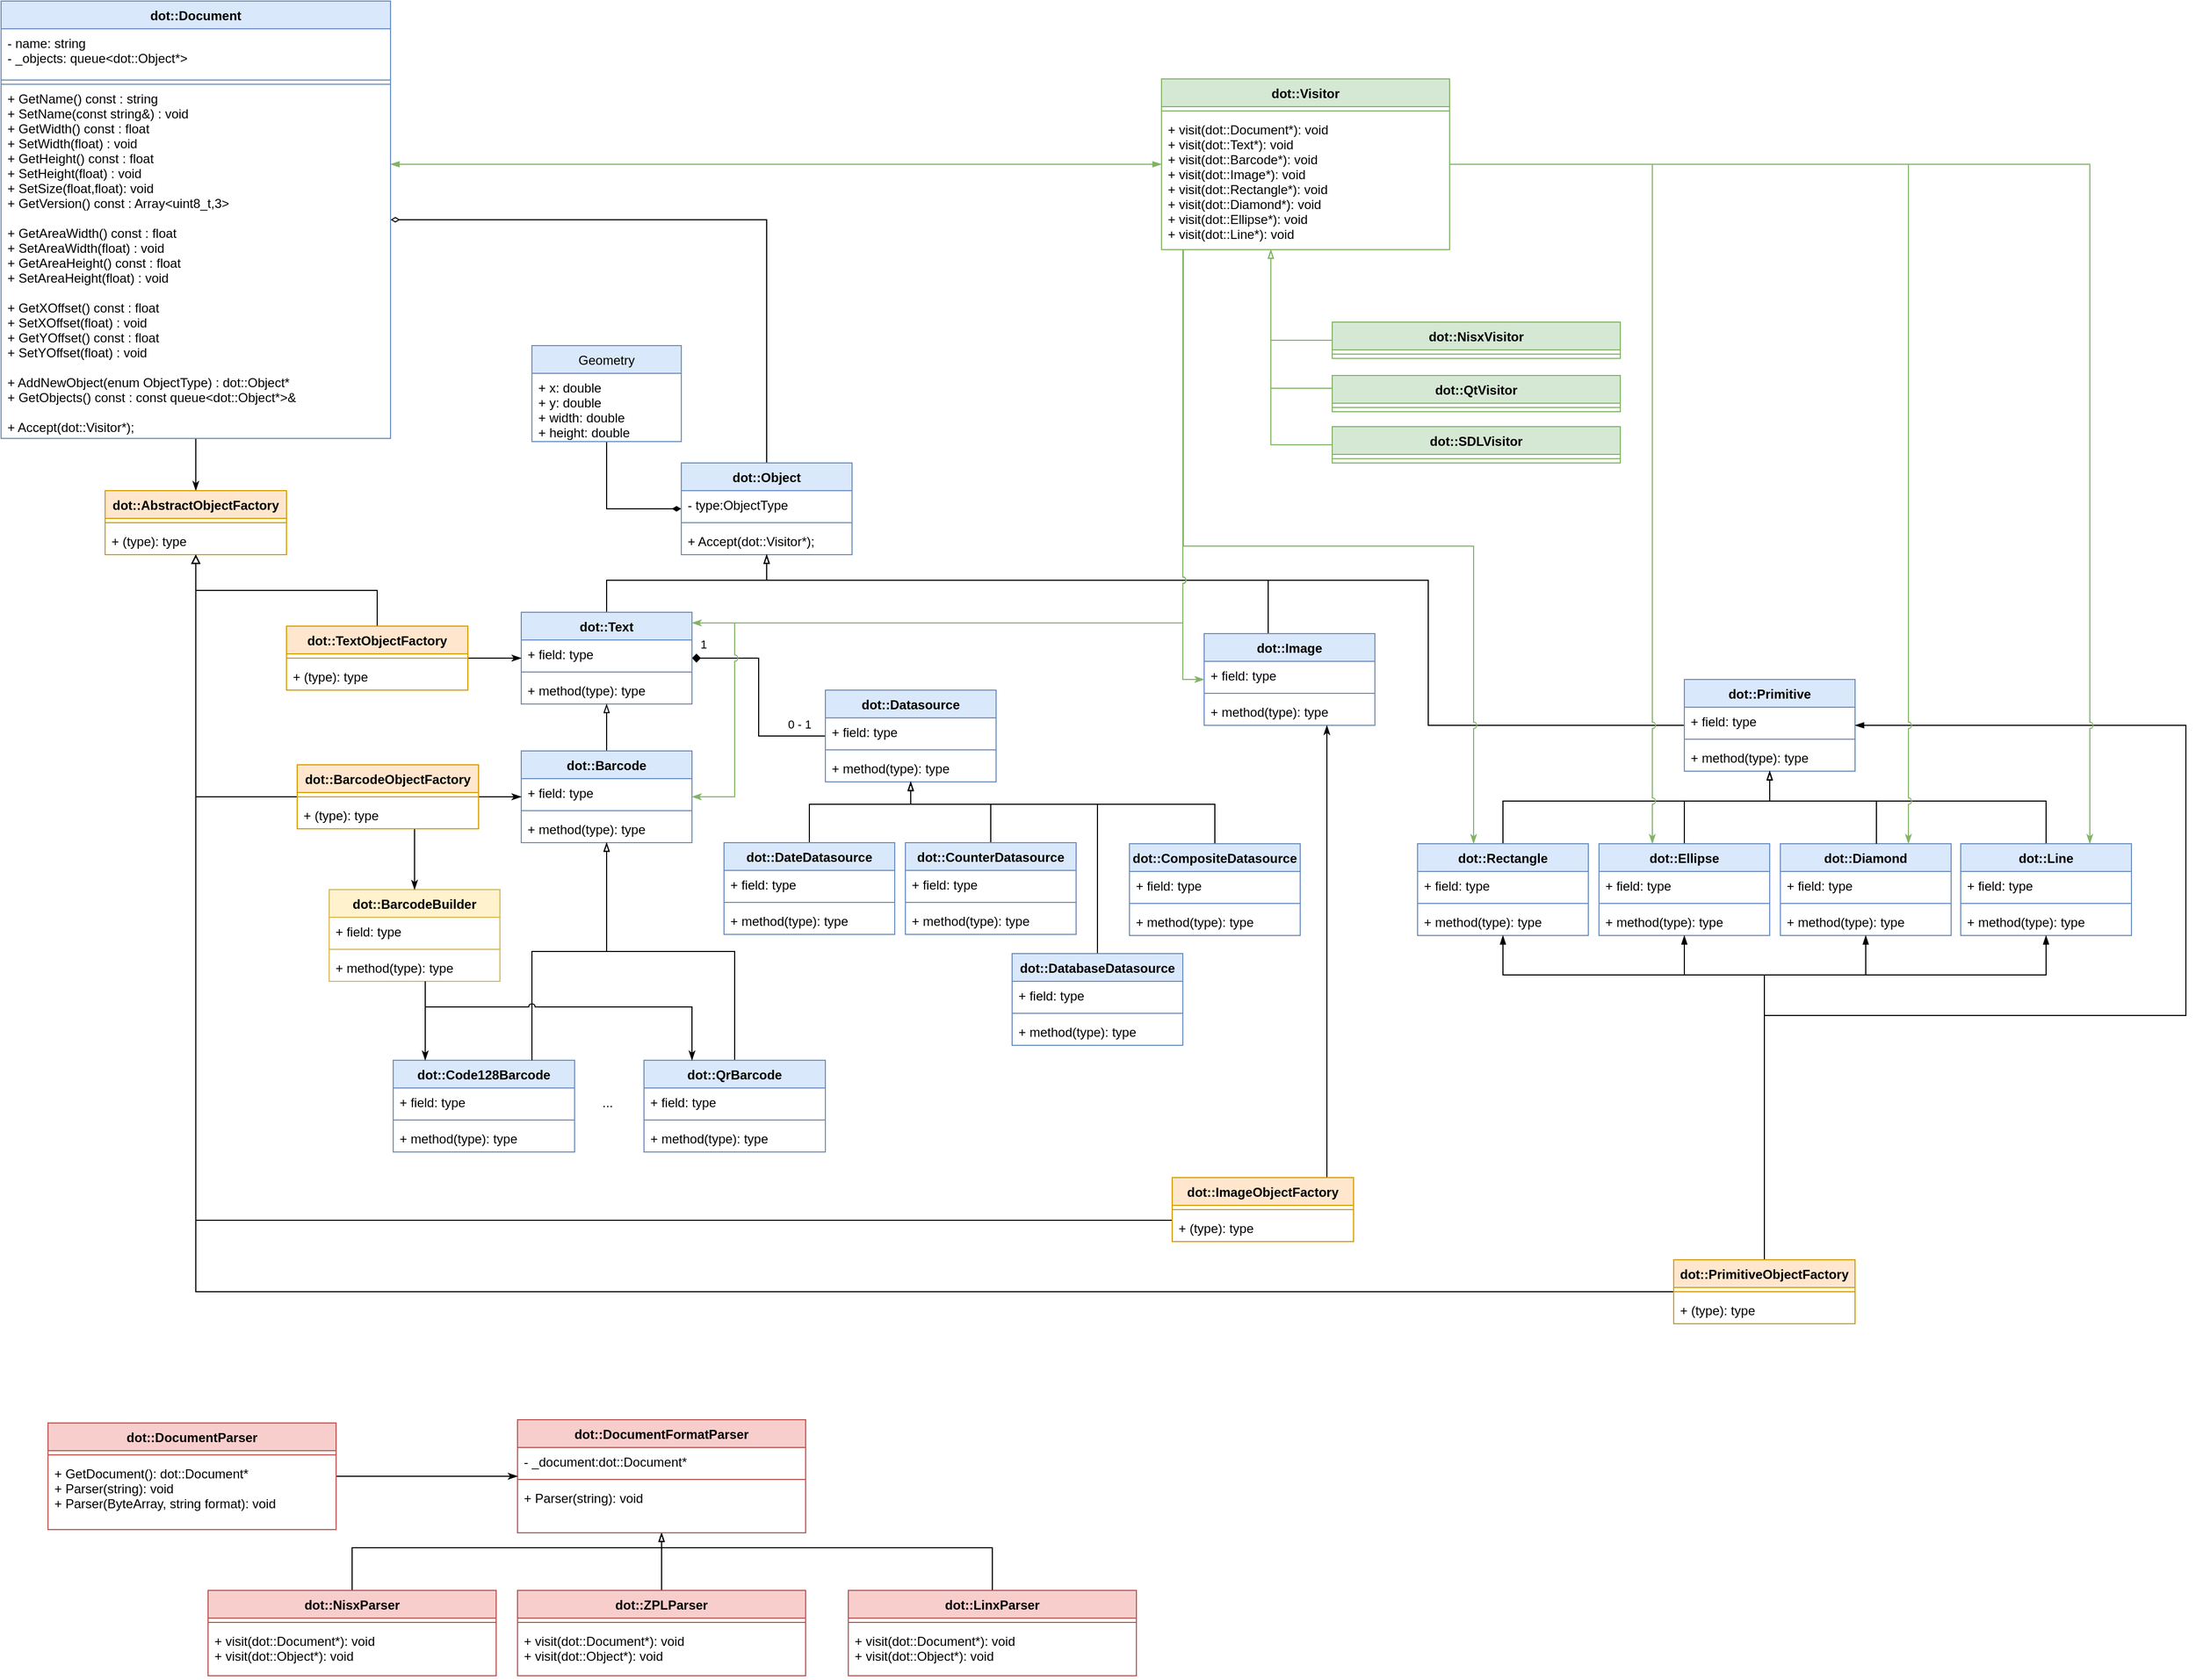 <mxfile version="20.8.3" type="device"><diagram id="KsD4y0SPspES6eOrycT8" name="Page-1"><mxGraphModel dx="1681" dy="1822" grid="1" gridSize="10" guides="1" tooltips="1" connect="1" arrows="1" fold="1" page="1" pageScale="1" pageWidth="1169" pageHeight="827" math="0" shadow="0"><root><mxCell id="0"/><mxCell id="1" parent="0"/><mxCell id="RiepoFK_HAsjpgJpJw_L-30" style="edgeStyle=orthogonalEdgeStyle;rounded=0;orthogonalLoop=1;jettySize=auto;html=1;endArrow=none;endFill=0;startArrow=diamondThin;startFill=0;" edge="1" parent="1" source="RiepoFK_HAsjpgJpJw_L-1" target="RiepoFK_HAsjpgJpJw_L-5"><mxGeometry relative="1" as="geometry"/></mxCell><mxCell id="RiepoFK_HAsjpgJpJw_L-66" style="edgeStyle=orthogonalEdgeStyle;rounded=0;orthogonalLoop=1;jettySize=auto;html=1;startArrow=none;startFill=0;endArrow=classicThin;endFill=1;" edge="1" parent="1" source="RiepoFK_HAsjpgJpJw_L-1" target="RiepoFK_HAsjpgJpJw_L-61"><mxGeometry relative="1" as="geometry"/></mxCell><mxCell id="RiepoFK_HAsjpgJpJw_L-1" value="dot::Document" style="swimlane;fontStyle=1;align=center;verticalAlign=top;childLayout=stackLayout;horizontal=1;startSize=26;horizontalStack=0;resizeParent=1;resizeParentMax=0;resizeLast=0;collapsible=1;marginBottom=0;fillColor=#dae8fc;strokeColor=#6c8ebf;" vertex="1" parent="1"><mxGeometry x="30" y="-790" width="365" height="410" as="geometry"><mxRectangle x="97.5" y="-413" width="130" height="30" as="alternateBounds"/></mxGeometry></mxCell><mxCell id="RiepoFK_HAsjpgJpJw_L-2" value="- name: string&#10;- _objects: queue&lt;dot::Object*&gt;" style="text;strokeColor=none;fillColor=none;align=left;verticalAlign=top;spacingLeft=4;spacingRight=4;overflow=hidden;rotatable=0;points=[[0,0.5],[1,0.5]];portConstraint=eastwest;" vertex="1" parent="RiepoFK_HAsjpgJpJw_L-1"><mxGeometry y="26" width="365" height="44" as="geometry"/></mxCell><mxCell id="RiepoFK_HAsjpgJpJw_L-3" value="" style="line;strokeWidth=1;fillColor=none;align=left;verticalAlign=middle;spacingTop=-1;spacingLeft=3;spacingRight=3;rotatable=0;labelPosition=right;points=[];portConstraint=eastwest;strokeColor=inherit;" vertex="1" parent="RiepoFK_HAsjpgJpJw_L-1"><mxGeometry y="70" width="365" height="8" as="geometry"/></mxCell><mxCell id="RiepoFK_HAsjpgJpJw_L-4" value="+ GetName() const : string&#10;+ SetName(const string&amp;) : void&#10;+ GetWidth() const : float&#10;+ SetWidth(float) : void&#10;+ GetHeight() const : float&#10;+ SetHeight(float) : void&#10;+ SetSize(float,float): void&#10;+ GetVersion() const : Array&lt;uint8_t,3&gt;&#10;&#10;+ GetAreaWidth() const : float&#10;+ SetAreaWidth(float) : void&#10;+ GetAreaHeight() const : float&#10;+ SetAreaHeight(float) : void&#10;&#10;+ GetXOffset() const : float&#10;+ SetXOffset(float) : void&#10;+ GetYOffset() const : float&#10;+ SetYOffset(float) : void&#10;&#10;+ AddNewObject(enum ObjectType) : dot::Object*&#10;+ GetObjects() const : const queue&lt;dot::Object*&gt;&amp;&#10;&#10;+ Accept(dot::Visitor*);&#10;&#10;&#10;" style="text;strokeColor=#6c8ebf;fillColor=none;align=left;verticalAlign=top;spacingLeft=4;spacingRight=4;overflow=hidden;rotatable=0;points=[[0,0.5],[1,0.5]];portConstraint=eastwest;fontStyle=0" vertex="1" parent="RiepoFK_HAsjpgJpJw_L-1"><mxGeometry y="78" width="365" height="332" as="geometry"/></mxCell><mxCell id="RiepoFK_HAsjpgJpJw_L-204" style="edgeStyle=orthogonalEdgeStyle;rounded=0;jumpStyle=arc;orthogonalLoop=1;jettySize=auto;html=1;startArrow=diamondThin;startFill=1;endArrow=none;endFill=0;" edge="1" parent="1" source="RiepoFK_HAsjpgJpJw_L-5" target="RiepoFK_HAsjpgJpJw_L-200"><mxGeometry relative="1" as="geometry"><Array as="points"><mxPoint x="597.5" y="-314"/></Array></mxGeometry></mxCell><mxCell id="RiepoFK_HAsjpgJpJw_L-5" value="dot::Object" style="swimlane;fontStyle=1;align=center;verticalAlign=top;childLayout=stackLayout;horizontal=1;startSize=26;horizontalStack=0;resizeParent=1;resizeParentMax=0;resizeLast=0;collapsible=1;marginBottom=0;fillColor=#dae8fc;strokeColor=#6c8ebf;" vertex="1" parent="1"><mxGeometry x="667.5" y="-357" width="160" height="86" as="geometry"/></mxCell><mxCell id="RiepoFK_HAsjpgJpJw_L-6" value="- type:ObjectType" style="text;strokeColor=none;fillColor=none;align=left;verticalAlign=top;spacingLeft=4;spacingRight=4;overflow=hidden;rotatable=0;points=[[0,0.5],[1,0.5]];portConstraint=eastwest;" vertex="1" parent="RiepoFK_HAsjpgJpJw_L-5"><mxGeometry y="26" width="160" height="26" as="geometry"/></mxCell><mxCell id="RiepoFK_HAsjpgJpJw_L-7" value="" style="line;strokeWidth=1;fillColor=none;align=left;verticalAlign=middle;spacingTop=-1;spacingLeft=3;spacingRight=3;rotatable=0;labelPosition=right;points=[];portConstraint=eastwest;strokeColor=inherit;" vertex="1" parent="RiepoFK_HAsjpgJpJw_L-5"><mxGeometry y="52" width="160" height="8" as="geometry"/></mxCell><mxCell id="RiepoFK_HAsjpgJpJw_L-8" value="+ Accept(dot::Visitor*);&#10;" style="text;strokeColor=none;fillColor=none;align=left;verticalAlign=top;spacingLeft=4;spacingRight=4;overflow=hidden;rotatable=0;points=[[0,0.5],[1,0.5]];portConstraint=eastwest;" vertex="1" parent="RiepoFK_HAsjpgJpJw_L-5"><mxGeometry y="60" width="160" height="26" as="geometry"/></mxCell><mxCell id="RiepoFK_HAsjpgJpJw_L-27" style="edgeStyle=orthogonalEdgeStyle;rounded=0;orthogonalLoop=1;jettySize=auto;html=1;endArrow=blockThin;endFill=0;" edge="1" parent="1" source="RiepoFK_HAsjpgJpJw_L-9" target="RiepoFK_HAsjpgJpJw_L-5"><mxGeometry relative="1" as="geometry"><Array as="points"><mxPoint x="597.5" y="-247"/><mxPoint x="747.5" y="-247"/></Array></mxGeometry></mxCell><mxCell id="RiepoFK_HAsjpgJpJw_L-167" style="edgeStyle=orthogonalEdgeStyle;rounded=0;jumpStyle=arc;orthogonalLoop=1;jettySize=auto;html=1;startArrow=diamond;startFill=1;endArrow=none;endFill=0;" edge="1" parent="1" source="RiepoFK_HAsjpgJpJw_L-9" target="RiepoFK_HAsjpgJpJw_L-163"><mxGeometry relative="1" as="geometry"/></mxCell><mxCell id="RiepoFK_HAsjpgJpJw_L-168" value="0 - 1" style="edgeLabel;html=1;align=center;verticalAlign=middle;resizable=0;points=[];" vertex="1" connectable="0" parent="RiepoFK_HAsjpgJpJw_L-167"><mxGeometry x="0.826" relative="1" as="geometry"><mxPoint x="-8" y="-11" as="offset"/></mxGeometry></mxCell><mxCell id="RiepoFK_HAsjpgJpJw_L-169" value="1" style="edgeLabel;html=1;align=center;verticalAlign=middle;resizable=0;points=[];" vertex="1" connectable="0" parent="RiepoFK_HAsjpgJpJw_L-167"><mxGeometry x="0.826" relative="1" as="geometry"><mxPoint x="-98" y="-86" as="offset"/></mxGeometry></mxCell><mxCell id="RiepoFK_HAsjpgJpJw_L-9" value="dot::Text" style="swimlane;fontStyle=1;align=center;verticalAlign=top;childLayout=stackLayout;horizontal=1;startSize=26;horizontalStack=0;resizeParent=1;resizeParentMax=0;resizeLast=0;collapsible=1;marginBottom=0;fillColor=#dae8fc;strokeColor=#6c8ebf;" vertex="1" parent="1"><mxGeometry x="517.5" y="-217" width="160" height="86" as="geometry"/></mxCell><mxCell id="RiepoFK_HAsjpgJpJw_L-10" value="+ field: type" style="text;strokeColor=none;fillColor=none;align=left;verticalAlign=top;spacingLeft=4;spacingRight=4;overflow=hidden;rotatable=0;points=[[0,0.5],[1,0.5]];portConstraint=eastwest;" vertex="1" parent="RiepoFK_HAsjpgJpJw_L-9"><mxGeometry y="26" width="160" height="26" as="geometry"/></mxCell><mxCell id="RiepoFK_HAsjpgJpJw_L-11" value="" style="line;strokeWidth=1;fillColor=none;align=left;verticalAlign=middle;spacingTop=-1;spacingLeft=3;spacingRight=3;rotatable=0;labelPosition=right;points=[];portConstraint=eastwest;strokeColor=inherit;" vertex="1" parent="RiepoFK_HAsjpgJpJw_L-9"><mxGeometry y="52" width="160" height="8" as="geometry"/></mxCell><mxCell id="RiepoFK_HAsjpgJpJw_L-12" value="+ method(type): type" style="text;strokeColor=none;fillColor=none;align=left;verticalAlign=top;spacingLeft=4;spacingRight=4;overflow=hidden;rotatable=0;points=[[0,0.5],[1,0.5]];portConstraint=eastwest;" vertex="1" parent="RiepoFK_HAsjpgJpJw_L-9"><mxGeometry y="60" width="160" height="26" as="geometry"/></mxCell><mxCell id="RiepoFK_HAsjpgJpJw_L-29" style="edgeStyle=orthogonalEdgeStyle;rounded=0;orthogonalLoop=1;jettySize=auto;html=1;endArrow=blockThin;endFill=0;" edge="1" parent="1" source="RiepoFK_HAsjpgJpJw_L-13" target="RiepoFK_HAsjpgJpJw_L-9"><mxGeometry relative="1" as="geometry"/></mxCell><mxCell id="RiepoFK_HAsjpgJpJw_L-13" value="dot::Barcode" style="swimlane;fontStyle=1;align=center;verticalAlign=top;childLayout=stackLayout;horizontal=1;startSize=26;horizontalStack=0;resizeParent=1;resizeParentMax=0;resizeLast=0;collapsible=1;marginBottom=0;fillColor=#dae8fc;strokeColor=#6c8ebf;" vertex="1" parent="1"><mxGeometry x="517.5" y="-87" width="160" height="86" as="geometry"/></mxCell><mxCell id="RiepoFK_HAsjpgJpJw_L-14" value="+ field: type" style="text;strokeColor=none;fillColor=none;align=left;verticalAlign=top;spacingLeft=4;spacingRight=4;overflow=hidden;rotatable=0;points=[[0,0.5],[1,0.5]];portConstraint=eastwest;" vertex="1" parent="RiepoFK_HAsjpgJpJw_L-13"><mxGeometry y="26" width="160" height="26" as="geometry"/></mxCell><mxCell id="RiepoFK_HAsjpgJpJw_L-15" value="" style="line;strokeWidth=1;fillColor=none;align=left;verticalAlign=middle;spacingTop=-1;spacingLeft=3;spacingRight=3;rotatable=0;labelPosition=right;points=[];portConstraint=eastwest;strokeColor=inherit;" vertex="1" parent="RiepoFK_HAsjpgJpJw_L-13"><mxGeometry y="52" width="160" height="8" as="geometry"/></mxCell><mxCell id="RiepoFK_HAsjpgJpJw_L-16" value="+ method(type): type" style="text;strokeColor=none;fillColor=none;align=left;verticalAlign=top;spacingLeft=4;spacingRight=4;overflow=hidden;rotatable=0;points=[[0,0.5],[1,0.5]];portConstraint=eastwest;" vertex="1" parent="RiepoFK_HAsjpgJpJw_L-13"><mxGeometry y="60" width="160" height="26" as="geometry"/></mxCell><mxCell id="RiepoFK_HAsjpgJpJw_L-17" value="dot::Code128Barcode" style="swimlane;fontStyle=1;align=center;verticalAlign=top;childLayout=stackLayout;horizontal=1;startSize=26;horizontalStack=0;resizeParent=1;resizeParentMax=0;resizeLast=0;collapsible=1;marginBottom=0;fillColor=#dae8fc;strokeColor=#6c8ebf;" vertex="1" parent="1"><mxGeometry x="397.5" y="203" width="170" height="86" as="geometry"><mxRectangle x="470" y="460" width="170" height="30" as="alternateBounds"/></mxGeometry></mxCell><mxCell id="RiepoFK_HAsjpgJpJw_L-18" value="+ field: type" style="text;strokeColor=none;fillColor=none;align=left;verticalAlign=top;spacingLeft=4;spacingRight=4;overflow=hidden;rotatable=0;points=[[0,0.5],[1,0.5]];portConstraint=eastwest;" vertex="1" parent="RiepoFK_HAsjpgJpJw_L-17"><mxGeometry y="26" width="170" height="26" as="geometry"/></mxCell><mxCell id="RiepoFK_HAsjpgJpJw_L-19" value="" style="line;strokeWidth=1;fillColor=none;align=left;verticalAlign=middle;spacingTop=-1;spacingLeft=3;spacingRight=3;rotatable=0;labelPosition=right;points=[];portConstraint=eastwest;strokeColor=inherit;" vertex="1" parent="RiepoFK_HAsjpgJpJw_L-17"><mxGeometry y="52" width="170" height="8" as="geometry"/></mxCell><mxCell id="RiepoFK_HAsjpgJpJw_L-20" value="+ method(type): type" style="text;strokeColor=none;fillColor=none;align=left;verticalAlign=top;spacingLeft=4;spacingRight=4;overflow=hidden;rotatable=0;points=[[0,0.5],[1,0.5]];portConstraint=eastwest;" vertex="1" parent="RiepoFK_HAsjpgJpJw_L-17"><mxGeometry y="60" width="170" height="26" as="geometry"/></mxCell><mxCell id="RiepoFK_HAsjpgJpJw_L-28" style="edgeStyle=orthogonalEdgeStyle;rounded=0;orthogonalLoop=1;jettySize=auto;html=1;endArrow=classicThin;endFill=1;" edge="1" parent="1" source="RiepoFK_HAsjpgJpJw_L-21" target="RiepoFK_HAsjpgJpJw_L-17"><mxGeometry relative="1" as="geometry"><Array as="points"><mxPoint x="427.5" y="143"/><mxPoint x="427.5" y="143"/></Array></mxGeometry></mxCell><mxCell id="RiepoFK_HAsjpgJpJw_L-21" value="dot::BarcodeBuilder" style="swimlane;fontStyle=1;align=center;verticalAlign=top;childLayout=stackLayout;horizontal=1;startSize=26;horizontalStack=0;resizeParent=1;resizeParentMax=0;resizeLast=0;collapsible=1;marginBottom=0;fillColor=#fff2cc;strokeColor=#d6b656;" vertex="1" parent="1"><mxGeometry x="337.5" y="43" width="160" height="86" as="geometry"/></mxCell><mxCell id="RiepoFK_HAsjpgJpJw_L-22" value="+ field: type" style="text;strokeColor=none;fillColor=none;align=left;verticalAlign=top;spacingLeft=4;spacingRight=4;overflow=hidden;rotatable=0;points=[[0,0.5],[1,0.5]];portConstraint=eastwest;" vertex="1" parent="RiepoFK_HAsjpgJpJw_L-21"><mxGeometry y="26" width="160" height="26" as="geometry"/></mxCell><mxCell id="RiepoFK_HAsjpgJpJw_L-23" value="" style="line;strokeWidth=1;fillColor=none;align=left;verticalAlign=middle;spacingTop=-1;spacingLeft=3;spacingRight=3;rotatable=0;labelPosition=right;points=[];portConstraint=eastwest;strokeColor=inherit;" vertex="1" parent="RiepoFK_HAsjpgJpJw_L-21"><mxGeometry y="52" width="160" height="8" as="geometry"/></mxCell><mxCell id="RiepoFK_HAsjpgJpJw_L-24" value="+ method(type): type" style="text;strokeColor=none;fillColor=none;align=left;verticalAlign=top;spacingLeft=4;spacingRight=4;overflow=hidden;rotatable=0;points=[[0,0.5],[1,0.5]];portConstraint=eastwest;" vertex="1" parent="RiepoFK_HAsjpgJpJw_L-21"><mxGeometry y="60" width="160" height="26" as="geometry"/></mxCell><mxCell id="RiepoFK_HAsjpgJpJw_L-25" style="edgeStyle=orthogonalEdgeStyle;rounded=0;orthogonalLoop=1;jettySize=auto;html=1;endArrow=blockThin;endFill=0;" edge="1" parent="1" source="RiepoFK_HAsjpgJpJw_L-17" target="RiepoFK_HAsjpgJpJw_L-13"><mxGeometry relative="1" as="geometry"><Array as="points"><mxPoint x="527.5" y="101"/><mxPoint x="597.5" y="101"/></Array></mxGeometry></mxCell><mxCell id="RiepoFK_HAsjpgJpJw_L-35" style="edgeStyle=orthogonalEdgeStyle;rounded=0;orthogonalLoop=1;jettySize=auto;html=1;startArrow=none;startFill=0;endArrow=blockThin;endFill=0;" edge="1" parent="1" source="RiepoFK_HAsjpgJpJw_L-31" target="RiepoFK_HAsjpgJpJw_L-5"><mxGeometry relative="1" as="geometry"><Array as="points"><mxPoint x="1367.5" y="-247"/><mxPoint x="747.5" y="-247"/></Array></mxGeometry></mxCell><mxCell id="RiepoFK_HAsjpgJpJw_L-31" value="dot::Primitive" style="swimlane;fontStyle=1;align=center;verticalAlign=top;childLayout=stackLayout;horizontal=1;startSize=26;horizontalStack=0;resizeParent=1;resizeParentMax=0;resizeLast=0;collapsible=1;marginBottom=0;fillColor=#dae8fc;strokeColor=#6c8ebf;" vertex="1" parent="1"><mxGeometry x="1607.5" y="-154" width="160" height="86" as="geometry"/></mxCell><mxCell id="RiepoFK_HAsjpgJpJw_L-32" value="+ field: type" style="text;strokeColor=none;fillColor=none;align=left;verticalAlign=top;spacingLeft=4;spacingRight=4;overflow=hidden;rotatable=0;points=[[0,0.5],[1,0.5]];portConstraint=eastwest;" vertex="1" parent="RiepoFK_HAsjpgJpJw_L-31"><mxGeometry y="26" width="160" height="26" as="geometry"/></mxCell><mxCell id="RiepoFK_HAsjpgJpJw_L-33" value="" style="line;strokeWidth=1;fillColor=none;align=left;verticalAlign=middle;spacingTop=-1;spacingLeft=3;spacingRight=3;rotatable=0;labelPosition=right;points=[];portConstraint=eastwest;strokeColor=inherit;" vertex="1" parent="RiepoFK_HAsjpgJpJw_L-31"><mxGeometry y="52" width="160" height="8" as="geometry"/></mxCell><mxCell id="RiepoFK_HAsjpgJpJw_L-34" value="+ method(type): type" style="text;strokeColor=none;fillColor=none;align=left;verticalAlign=top;spacingLeft=4;spacingRight=4;overflow=hidden;rotatable=0;points=[[0,0.5],[1,0.5]];portConstraint=eastwest;" vertex="1" parent="RiepoFK_HAsjpgJpJw_L-31"><mxGeometry y="60" width="160" height="26" as="geometry"/></mxCell><mxCell id="RiepoFK_HAsjpgJpJw_L-162" style="edgeStyle=orthogonalEdgeStyle;rounded=0;jumpStyle=arc;orthogonalLoop=1;jettySize=auto;html=1;startArrow=none;startFill=0;endArrow=blockThin;endFill=0;" edge="1" parent="1" source="RiepoFK_HAsjpgJpJw_L-36" target="RiepoFK_HAsjpgJpJw_L-31"><mxGeometry relative="1" as="geometry"><Array as="points"><mxPoint x="1437.5" y="-40"/><mxPoint x="1687.5" y="-40"/></Array></mxGeometry></mxCell><mxCell id="RiepoFK_HAsjpgJpJw_L-36" value="dot::Rectangle" style="swimlane;fontStyle=1;align=center;verticalAlign=top;childLayout=stackLayout;horizontal=1;startSize=26;horizontalStack=0;resizeParent=1;resizeParentMax=0;resizeLast=0;collapsible=1;marginBottom=0;fillColor=#dae8fc;strokeColor=#6c8ebf;" vertex="1" parent="1"><mxGeometry x="1357.5" width="160" height="86" as="geometry"/></mxCell><mxCell id="RiepoFK_HAsjpgJpJw_L-37" value="+ field: type" style="text;strokeColor=none;fillColor=none;align=left;verticalAlign=top;spacingLeft=4;spacingRight=4;overflow=hidden;rotatable=0;points=[[0,0.5],[1,0.5]];portConstraint=eastwest;" vertex="1" parent="RiepoFK_HAsjpgJpJw_L-36"><mxGeometry y="26" width="160" height="26" as="geometry"/></mxCell><mxCell id="RiepoFK_HAsjpgJpJw_L-38" value="" style="line;strokeWidth=1;fillColor=none;align=left;verticalAlign=middle;spacingTop=-1;spacingLeft=3;spacingRight=3;rotatable=0;labelPosition=right;points=[];portConstraint=eastwest;strokeColor=inherit;" vertex="1" parent="RiepoFK_HAsjpgJpJw_L-36"><mxGeometry y="52" width="160" height="8" as="geometry"/></mxCell><mxCell id="RiepoFK_HAsjpgJpJw_L-39" value="+ method(type): type" style="text;strokeColor=none;fillColor=none;align=left;verticalAlign=top;spacingLeft=4;spacingRight=4;overflow=hidden;rotatable=0;points=[[0,0.5],[1,0.5]];portConstraint=eastwest;" vertex="1" parent="RiepoFK_HAsjpgJpJw_L-36"><mxGeometry y="60" width="160" height="26" as="geometry"/></mxCell><mxCell id="RiepoFK_HAsjpgJpJw_L-161" style="edgeStyle=orthogonalEdgeStyle;rounded=0;jumpStyle=arc;orthogonalLoop=1;jettySize=auto;html=1;startArrow=none;startFill=0;endArrow=blockThin;endFill=0;" edge="1" parent="1" source="RiepoFK_HAsjpgJpJw_L-40" target="RiepoFK_HAsjpgJpJw_L-31"><mxGeometry relative="1" as="geometry"><Array as="points"><mxPoint x="1607.5" y="-40"/><mxPoint x="1687.5" y="-40"/></Array></mxGeometry></mxCell><mxCell id="RiepoFK_HAsjpgJpJw_L-40" value="dot::Ellipse" style="swimlane;fontStyle=1;align=center;verticalAlign=top;childLayout=stackLayout;horizontal=1;startSize=26;horizontalStack=0;resizeParent=1;resizeParentMax=0;resizeLast=0;collapsible=1;marginBottom=0;fillColor=#dae8fc;strokeColor=#6c8ebf;" vertex="1" parent="1"><mxGeometry x="1527.5" width="160" height="86" as="geometry"/></mxCell><mxCell id="RiepoFK_HAsjpgJpJw_L-41" value="+ field: type" style="text;strokeColor=none;fillColor=none;align=left;verticalAlign=top;spacingLeft=4;spacingRight=4;overflow=hidden;rotatable=0;points=[[0,0.5],[1,0.5]];portConstraint=eastwest;" vertex="1" parent="RiepoFK_HAsjpgJpJw_L-40"><mxGeometry y="26" width="160" height="26" as="geometry"/></mxCell><mxCell id="RiepoFK_HAsjpgJpJw_L-42" value="" style="line;strokeWidth=1;fillColor=none;align=left;verticalAlign=middle;spacingTop=-1;spacingLeft=3;spacingRight=3;rotatable=0;labelPosition=right;points=[];portConstraint=eastwest;strokeColor=inherit;" vertex="1" parent="RiepoFK_HAsjpgJpJw_L-40"><mxGeometry y="52" width="160" height="8" as="geometry"/></mxCell><mxCell id="RiepoFK_HAsjpgJpJw_L-43" value="+ method(type): type" style="text;strokeColor=none;fillColor=none;align=left;verticalAlign=top;spacingLeft=4;spacingRight=4;overflow=hidden;rotatable=0;points=[[0,0.5],[1,0.5]];portConstraint=eastwest;" vertex="1" parent="RiepoFK_HAsjpgJpJw_L-40"><mxGeometry y="60" width="160" height="26" as="geometry"/></mxCell><mxCell id="RiepoFK_HAsjpgJpJw_L-48" style="edgeStyle=orthogonalEdgeStyle;rounded=0;orthogonalLoop=1;jettySize=auto;html=1;startArrow=none;startFill=0;endArrow=blockThin;endFill=0;" edge="1" parent="1" source="RiepoFK_HAsjpgJpJw_L-44" target="RiepoFK_HAsjpgJpJw_L-5"><mxGeometry relative="1" as="geometry"><Array as="points"><mxPoint x="1217.5" y="-247"/><mxPoint x="747.5" y="-247"/></Array></mxGeometry></mxCell><mxCell id="RiepoFK_HAsjpgJpJw_L-44" value="dot::Image" style="swimlane;fontStyle=1;align=center;verticalAlign=top;childLayout=stackLayout;horizontal=1;startSize=26;horizontalStack=0;resizeParent=1;resizeParentMax=0;resizeLast=0;collapsible=1;marginBottom=0;fillColor=#dae8fc;strokeColor=#6c8ebf;" vertex="1" parent="1"><mxGeometry x="1157.5" y="-197" width="160" height="86" as="geometry"/></mxCell><mxCell id="RiepoFK_HAsjpgJpJw_L-45" value="+ field: type" style="text;strokeColor=none;fillColor=none;align=left;verticalAlign=top;spacingLeft=4;spacingRight=4;overflow=hidden;rotatable=0;points=[[0,0.5],[1,0.5]];portConstraint=eastwest;" vertex="1" parent="RiepoFK_HAsjpgJpJw_L-44"><mxGeometry y="26" width="160" height="26" as="geometry"/></mxCell><mxCell id="RiepoFK_HAsjpgJpJw_L-46" value="" style="line;strokeWidth=1;fillColor=none;align=left;verticalAlign=middle;spacingTop=-1;spacingLeft=3;spacingRight=3;rotatable=0;labelPosition=right;points=[];portConstraint=eastwest;strokeColor=inherit;" vertex="1" parent="RiepoFK_HAsjpgJpJw_L-44"><mxGeometry y="52" width="160" height="8" as="geometry"/></mxCell><mxCell id="RiepoFK_HAsjpgJpJw_L-47" value="+ method(type): type" style="text;strokeColor=none;fillColor=none;align=left;verticalAlign=top;spacingLeft=4;spacingRight=4;overflow=hidden;rotatable=0;points=[[0,0.5],[1,0.5]];portConstraint=eastwest;" vertex="1" parent="RiepoFK_HAsjpgJpJw_L-44"><mxGeometry y="60" width="160" height="26" as="geometry"/></mxCell><mxCell id="RiepoFK_HAsjpgJpJw_L-60" style="edgeStyle=orthogonalEdgeStyle;rounded=0;orthogonalLoop=1;jettySize=auto;html=1;startArrow=none;startFill=0;endArrow=blockThin;endFill=0;" edge="1" parent="1" source="RiepoFK_HAsjpgJpJw_L-49" target="RiepoFK_HAsjpgJpJw_L-31"><mxGeometry relative="1" as="geometry"><Array as="points"><mxPoint x="1946.5" y="-40"/><mxPoint x="1687.5" y="-40"/></Array></mxGeometry></mxCell><mxCell id="RiepoFK_HAsjpgJpJw_L-49" value="dot::Line" style="swimlane;fontStyle=1;align=center;verticalAlign=top;childLayout=stackLayout;horizontal=1;startSize=26;horizontalStack=0;resizeParent=1;resizeParentMax=0;resizeLast=0;collapsible=1;marginBottom=0;fillColor=#dae8fc;strokeColor=#6c8ebf;" vertex="1" parent="1"><mxGeometry x="1866.5" width="160" height="86" as="geometry"/></mxCell><mxCell id="RiepoFK_HAsjpgJpJw_L-50" value="+ field: type" style="text;strokeColor=none;fillColor=none;align=left;verticalAlign=top;spacingLeft=4;spacingRight=4;overflow=hidden;rotatable=0;points=[[0,0.5],[1,0.5]];portConstraint=eastwest;" vertex="1" parent="RiepoFK_HAsjpgJpJw_L-49"><mxGeometry y="26" width="160" height="26" as="geometry"/></mxCell><mxCell id="RiepoFK_HAsjpgJpJw_L-51" value="" style="line;strokeWidth=1;fillColor=none;align=left;verticalAlign=middle;spacingTop=-1;spacingLeft=3;spacingRight=3;rotatable=0;labelPosition=right;points=[];portConstraint=eastwest;strokeColor=inherit;" vertex="1" parent="RiepoFK_HAsjpgJpJw_L-49"><mxGeometry y="52" width="160" height="8" as="geometry"/></mxCell><mxCell id="RiepoFK_HAsjpgJpJw_L-52" value="+ method(type): type" style="text;strokeColor=none;fillColor=none;align=left;verticalAlign=top;spacingLeft=4;spacingRight=4;overflow=hidden;rotatable=0;points=[[0,0.5],[1,0.5]];portConstraint=eastwest;" vertex="1" parent="RiepoFK_HAsjpgJpJw_L-49"><mxGeometry y="60" width="160" height="26" as="geometry"/></mxCell><mxCell id="RiepoFK_HAsjpgJpJw_L-53" value="dot::Diamond" style="swimlane;fontStyle=1;align=center;verticalAlign=top;childLayout=stackLayout;horizontal=1;startSize=26;horizontalStack=0;resizeParent=1;resizeParentMax=0;resizeLast=0;collapsible=1;marginBottom=0;fillColor=#dae8fc;strokeColor=#6c8ebf;" vertex="1" parent="1"><mxGeometry x="1697.5" width="160" height="86" as="geometry"/></mxCell><mxCell id="RiepoFK_HAsjpgJpJw_L-54" value="+ field: type" style="text;strokeColor=none;fillColor=none;align=left;verticalAlign=top;spacingLeft=4;spacingRight=4;overflow=hidden;rotatable=0;points=[[0,0.5],[1,0.5]];portConstraint=eastwest;" vertex="1" parent="RiepoFK_HAsjpgJpJw_L-53"><mxGeometry y="26" width="160" height="26" as="geometry"/></mxCell><mxCell id="RiepoFK_HAsjpgJpJw_L-55" value="" style="line;strokeWidth=1;fillColor=none;align=left;verticalAlign=middle;spacingTop=-1;spacingLeft=3;spacingRight=3;rotatable=0;labelPosition=right;points=[];portConstraint=eastwest;strokeColor=inherit;" vertex="1" parent="RiepoFK_HAsjpgJpJw_L-53"><mxGeometry y="52" width="160" height="8" as="geometry"/></mxCell><mxCell id="RiepoFK_HAsjpgJpJw_L-56" value="+ method(type): type" style="text;strokeColor=none;fillColor=none;align=left;verticalAlign=top;spacingLeft=4;spacingRight=4;overflow=hidden;rotatable=0;points=[[0,0.5],[1,0.5]];portConstraint=eastwest;" vertex="1" parent="RiepoFK_HAsjpgJpJw_L-53"><mxGeometry y="60" width="160" height="26" as="geometry"/></mxCell><mxCell id="RiepoFK_HAsjpgJpJw_L-61" value="dot::AbstractObjectFactory" style="swimlane;fontStyle=1;align=center;verticalAlign=top;childLayout=stackLayout;horizontal=1;startSize=26;horizontalStack=0;resizeParent=1;resizeParentMax=0;resizeLast=0;collapsible=1;marginBottom=0;fillColor=#ffe6cc;strokeColor=#d79b00;" vertex="1" parent="1"><mxGeometry x="127.5" y="-331" width="170" height="60" as="geometry"/></mxCell><mxCell id="RiepoFK_HAsjpgJpJw_L-63" value="" style="line;strokeWidth=1;fillColor=none;align=left;verticalAlign=middle;spacingTop=-1;spacingLeft=3;spacingRight=3;rotatable=0;labelPosition=right;points=[];portConstraint=eastwest;strokeColor=inherit;" vertex="1" parent="RiepoFK_HAsjpgJpJw_L-61"><mxGeometry y="26" width="170" height="8" as="geometry"/></mxCell><mxCell id="RiepoFK_HAsjpgJpJw_L-64" value="+ (type): type" style="text;strokeColor=none;fillColor=none;align=left;verticalAlign=top;spacingLeft=4;spacingRight=4;overflow=hidden;rotatable=0;points=[[0,0.5],[1,0.5]];portConstraint=eastwest;" vertex="1" parent="RiepoFK_HAsjpgJpJw_L-61"><mxGeometry y="34" width="170" height="26" as="geometry"/></mxCell><mxCell id="RiepoFK_HAsjpgJpJw_L-101" style="edgeStyle=orthogonalEdgeStyle;rounded=0;jumpStyle=arc;orthogonalLoop=1;jettySize=auto;html=1;startArrow=none;startFill=0;endArrow=blockThin;endFill=0;" edge="1" parent="1" source="RiepoFK_HAsjpgJpJw_L-96" target="RiepoFK_HAsjpgJpJw_L-13"><mxGeometry relative="1" as="geometry"/></mxCell><mxCell id="RiepoFK_HAsjpgJpJw_L-96" value="dot::QrBarcode" style="swimlane;fontStyle=1;align=center;verticalAlign=top;childLayout=stackLayout;horizontal=1;startSize=26;horizontalStack=0;resizeParent=1;resizeParentMax=0;resizeLast=0;collapsible=1;marginBottom=0;fillColor=#dae8fc;strokeColor=#6c8ebf;" vertex="1" parent="1"><mxGeometry x="632.5" y="203" width="170" height="86" as="geometry"><mxRectangle x="470" y="460" width="170" height="30" as="alternateBounds"/></mxGeometry></mxCell><mxCell id="RiepoFK_HAsjpgJpJw_L-97" value="+ field: type" style="text;strokeColor=none;fillColor=none;align=left;verticalAlign=top;spacingLeft=4;spacingRight=4;overflow=hidden;rotatable=0;points=[[0,0.5],[1,0.5]];portConstraint=eastwest;" vertex="1" parent="RiepoFK_HAsjpgJpJw_L-96"><mxGeometry y="26" width="170" height="26" as="geometry"/></mxCell><mxCell id="RiepoFK_HAsjpgJpJw_L-98" value="" style="line;strokeWidth=1;fillColor=none;align=left;verticalAlign=middle;spacingTop=-1;spacingLeft=3;spacingRight=3;rotatable=0;labelPosition=right;points=[];portConstraint=eastwest;strokeColor=inherit;" vertex="1" parent="RiepoFK_HAsjpgJpJw_L-96"><mxGeometry y="52" width="170" height="8" as="geometry"/></mxCell><mxCell id="RiepoFK_HAsjpgJpJw_L-99" value="+ method(type): type" style="text;strokeColor=none;fillColor=none;align=left;verticalAlign=top;spacingLeft=4;spacingRight=4;overflow=hidden;rotatable=0;points=[[0,0.5],[1,0.5]];portConstraint=eastwest;" vertex="1" parent="RiepoFK_HAsjpgJpJw_L-96"><mxGeometry y="60" width="170" height="26" as="geometry"/></mxCell><mxCell id="RiepoFK_HAsjpgJpJw_L-100" value="..." style="text;html=1;align=center;verticalAlign=middle;resizable=0;points=[];autosize=1;strokeColor=none;fillColor=none;" vertex="1" parent="1"><mxGeometry x="582.5" y="228" width="30" height="30" as="geometry"/></mxCell><mxCell id="RiepoFK_HAsjpgJpJw_L-102" style="edgeStyle=orthogonalEdgeStyle;rounded=0;jumpStyle=arc;orthogonalLoop=1;jettySize=auto;html=1;startArrow=none;startFill=0;endArrow=classicThin;endFill=1;" edge="1" parent="1" source="RiepoFK_HAsjpgJpJw_L-21" target="RiepoFK_HAsjpgJpJw_L-96"><mxGeometry relative="1" as="geometry"><Array as="points"><mxPoint x="427.5" y="153"/><mxPoint x="677.5" y="153"/></Array></mxGeometry></mxCell><mxCell id="RiepoFK_HAsjpgJpJw_L-107" style="edgeStyle=orthogonalEdgeStyle;rounded=0;jumpStyle=arc;orthogonalLoop=1;jettySize=auto;html=1;startArrow=none;startFill=0;endArrow=classicThin;endFill=1;" edge="1" parent="1" source="RiepoFK_HAsjpgJpJw_L-104" target="RiepoFK_HAsjpgJpJw_L-9"><mxGeometry relative="1" as="geometry"/></mxCell><mxCell id="RiepoFK_HAsjpgJpJw_L-108" style="edgeStyle=orthogonalEdgeStyle;rounded=0;jumpStyle=arc;orthogonalLoop=1;jettySize=auto;html=1;startArrow=none;startFill=0;endArrow=block;endFill=0;" edge="1" parent="1" source="RiepoFK_HAsjpgJpJw_L-104" target="RiepoFK_HAsjpgJpJw_L-61"><mxGeometry relative="1" as="geometry"/></mxCell><mxCell id="RiepoFK_HAsjpgJpJw_L-104" value="dot::TextObjectFactory" style="swimlane;fontStyle=1;align=center;verticalAlign=top;childLayout=stackLayout;horizontal=1;startSize=26;horizontalStack=0;resizeParent=1;resizeParentMax=0;resizeLast=0;collapsible=1;marginBottom=0;fillColor=#ffe6cc;strokeColor=#d79b00;" vertex="1" parent="1"><mxGeometry x="297.5" y="-204" width="170" height="60" as="geometry"/></mxCell><mxCell id="RiepoFK_HAsjpgJpJw_L-105" value="" style="line;strokeWidth=1;fillColor=none;align=left;verticalAlign=middle;spacingTop=-1;spacingLeft=3;spacingRight=3;rotatable=0;labelPosition=right;points=[];portConstraint=eastwest;strokeColor=inherit;" vertex="1" parent="RiepoFK_HAsjpgJpJw_L-104"><mxGeometry y="26" width="170" height="8" as="geometry"/></mxCell><mxCell id="RiepoFK_HAsjpgJpJw_L-106" value="+ (type): type" style="text;strokeColor=none;fillColor=none;align=left;verticalAlign=top;spacingLeft=4;spacingRight=4;overflow=hidden;rotatable=0;points=[[0,0.5],[1,0.5]];portConstraint=eastwest;" vertex="1" parent="RiepoFK_HAsjpgJpJw_L-104"><mxGeometry y="34" width="170" height="26" as="geometry"/></mxCell><mxCell id="RiepoFK_HAsjpgJpJw_L-112" style="edgeStyle=orthogonalEdgeStyle;rounded=0;jumpStyle=arc;orthogonalLoop=1;jettySize=auto;html=1;startArrow=none;startFill=0;endArrow=classicThin;endFill=1;" edge="1" parent="1" source="RiepoFK_HAsjpgJpJw_L-109" target="RiepoFK_HAsjpgJpJw_L-13"><mxGeometry relative="1" as="geometry"/></mxCell><mxCell id="RiepoFK_HAsjpgJpJw_L-113" style="edgeStyle=orthogonalEdgeStyle;rounded=0;jumpStyle=arc;orthogonalLoop=1;jettySize=auto;html=1;startArrow=none;startFill=0;endArrow=block;endFill=0;" edge="1" parent="1" source="RiepoFK_HAsjpgJpJw_L-109" target="RiepoFK_HAsjpgJpJw_L-61"><mxGeometry relative="1" as="geometry"/></mxCell><mxCell id="RiepoFK_HAsjpgJpJw_L-114" style="edgeStyle=orthogonalEdgeStyle;rounded=0;jumpStyle=arc;orthogonalLoop=1;jettySize=auto;html=1;startArrow=none;startFill=0;endArrow=classicThin;endFill=1;" edge="1" parent="1" source="RiepoFK_HAsjpgJpJw_L-109" target="RiepoFK_HAsjpgJpJw_L-21"><mxGeometry relative="1" as="geometry"><Array as="points"><mxPoint x="417.5" y="-7"/><mxPoint x="417.5" y="-7"/></Array></mxGeometry></mxCell><mxCell id="RiepoFK_HAsjpgJpJw_L-109" value="dot::BarcodeObjectFactory" style="swimlane;fontStyle=1;align=center;verticalAlign=top;childLayout=stackLayout;horizontal=1;startSize=26;horizontalStack=0;resizeParent=1;resizeParentMax=0;resizeLast=0;collapsible=1;marginBottom=0;fillColor=#ffe6cc;strokeColor=#d79b00;" vertex="1" parent="1"><mxGeometry x="307.5" y="-74" width="170" height="60" as="geometry"/></mxCell><mxCell id="RiepoFK_HAsjpgJpJw_L-110" value="" style="line;strokeWidth=1;fillColor=none;align=left;verticalAlign=middle;spacingTop=-1;spacingLeft=3;spacingRight=3;rotatable=0;labelPosition=right;points=[];portConstraint=eastwest;strokeColor=inherit;" vertex="1" parent="RiepoFK_HAsjpgJpJw_L-109"><mxGeometry y="26" width="170" height="8" as="geometry"/></mxCell><mxCell id="RiepoFK_HAsjpgJpJw_L-111" value="+ (type): type" style="text;strokeColor=none;fillColor=none;align=left;verticalAlign=top;spacingLeft=4;spacingRight=4;overflow=hidden;rotatable=0;points=[[0,0.5],[1,0.5]];portConstraint=eastwest;" vertex="1" parent="RiepoFK_HAsjpgJpJw_L-109"><mxGeometry y="34" width="170" height="26" as="geometry"/></mxCell><mxCell id="RiepoFK_HAsjpgJpJw_L-119" style="edgeStyle=orthogonalEdgeStyle;rounded=0;jumpStyle=arc;orthogonalLoop=1;jettySize=auto;html=1;startArrow=none;startFill=0;endArrow=block;endFill=0;" edge="1" parent="1" source="RiepoFK_HAsjpgJpJw_L-115" target="RiepoFK_HAsjpgJpJw_L-61"><mxGeometry relative="1" as="geometry"><Array as="points"><mxPoint x="212.5" y="353"/></Array></mxGeometry></mxCell><mxCell id="RiepoFK_HAsjpgJpJw_L-120" style="edgeStyle=orthogonalEdgeStyle;rounded=0;jumpStyle=arc;orthogonalLoop=1;jettySize=auto;html=1;startArrow=none;startFill=0;endArrow=classicThin;endFill=1;" edge="1" parent="1" source="RiepoFK_HAsjpgJpJw_L-115" target="RiepoFK_HAsjpgJpJw_L-44"><mxGeometry relative="1" as="geometry"><mxPoint x="1042.5" y="-207" as="targetPoint"/><Array as="points"><mxPoint x="1272.5" y="-17"/><mxPoint x="1272.5" y="-17"/></Array></mxGeometry></mxCell><mxCell id="RiepoFK_HAsjpgJpJw_L-115" value="dot::ImageObjectFactory" style="swimlane;fontStyle=1;align=center;verticalAlign=top;childLayout=stackLayout;horizontal=1;startSize=26;horizontalStack=0;resizeParent=1;resizeParentMax=0;resizeLast=0;collapsible=1;marginBottom=0;fillColor=#ffe6cc;strokeColor=#d79b00;" vertex="1" parent="1"><mxGeometry x="1127.5" y="313" width="170" height="60" as="geometry"/></mxCell><mxCell id="RiepoFK_HAsjpgJpJw_L-116" value="" style="line;strokeWidth=1;fillColor=none;align=left;verticalAlign=middle;spacingTop=-1;spacingLeft=3;spacingRight=3;rotatable=0;labelPosition=right;points=[];portConstraint=eastwest;strokeColor=inherit;" vertex="1" parent="RiepoFK_HAsjpgJpJw_L-115"><mxGeometry y="26" width="170" height="8" as="geometry"/></mxCell><mxCell id="RiepoFK_HAsjpgJpJw_L-117" value="+ (type): type" style="text;strokeColor=none;fillColor=none;align=left;verticalAlign=top;spacingLeft=4;spacingRight=4;overflow=hidden;rotatable=0;points=[[0,0.5],[1,0.5]];portConstraint=eastwest;" vertex="1" parent="RiepoFK_HAsjpgJpJw_L-115"><mxGeometry y="34" width="170" height="26" as="geometry"/></mxCell><mxCell id="RiepoFK_HAsjpgJpJw_L-125" style="edgeStyle=orthogonalEdgeStyle;rounded=0;jumpStyle=arc;orthogonalLoop=1;jettySize=auto;html=1;startArrow=none;startFill=0;endArrow=block;endFill=0;" edge="1" parent="1" source="RiepoFK_HAsjpgJpJw_L-121" target="RiepoFK_HAsjpgJpJw_L-61"><mxGeometry relative="1" as="geometry"><Array as="points"><mxPoint x="212.5" y="420"/></Array></mxGeometry></mxCell><mxCell id="RiepoFK_HAsjpgJpJw_L-190" style="edgeStyle=orthogonalEdgeStyle;rounded=0;jumpStyle=arc;orthogonalLoop=1;jettySize=auto;html=1;startArrow=none;startFill=0;endArrow=blockThin;endFill=1;" edge="1" parent="1" source="RiepoFK_HAsjpgJpJw_L-121" target="RiepoFK_HAsjpgJpJw_L-40"><mxGeometry relative="1" as="geometry"><Array as="points"><mxPoint x="1682.5" y="123"/><mxPoint x="1607.5" y="123"/></Array></mxGeometry></mxCell><mxCell id="RiepoFK_HAsjpgJpJw_L-191" style="edgeStyle=orthogonalEdgeStyle;rounded=0;jumpStyle=arc;orthogonalLoop=1;jettySize=auto;html=1;startArrow=none;startFill=0;endArrow=blockThin;endFill=1;" edge="1" parent="1" source="RiepoFK_HAsjpgJpJw_L-121" target="RiepoFK_HAsjpgJpJw_L-36"><mxGeometry relative="1" as="geometry"><Array as="points"><mxPoint x="1682.5" y="123"/><mxPoint x="1437.5" y="123"/></Array></mxGeometry></mxCell><mxCell id="RiepoFK_HAsjpgJpJw_L-192" style="edgeStyle=orthogonalEdgeStyle;rounded=0;jumpStyle=arc;orthogonalLoop=1;jettySize=auto;html=1;startArrow=none;startFill=0;endArrow=blockThin;endFill=1;" edge="1" parent="1" source="RiepoFK_HAsjpgJpJw_L-121" target="RiepoFK_HAsjpgJpJw_L-53"><mxGeometry relative="1" as="geometry"><Array as="points"><mxPoint x="1682.5" y="123"/><mxPoint x="1777.5" y="123"/></Array></mxGeometry></mxCell><mxCell id="RiepoFK_HAsjpgJpJw_L-193" style="edgeStyle=orthogonalEdgeStyle;rounded=0;jumpStyle=arc;orthogonalLoop=1;jettySize=auto;html=1;startArrow=none;startFill=0;endArrow=blockThin;endFill=1;" edge="1" parent="1" source="RiepoFK_HAsjpgJpJw_L-121" target="RiepoFK_HAsjpgJpJw_L-49"><mxGeometry relative="1" as="geometry"><Array as="points"><mxPoint x="1682.5" y="123"/><mxPoint x="1946.5" y="123"/></Array></mxGeometry></mxCell><mxCell id="RiepoFK_HAsjpgJpJw_L-194" style="edgeStyle=orthogonalEdgeStyle;rounded=0;jumpStyle=arc;orthogonalLoop=1;jettySize=auto;html=1;startArrow=none;startFill=0;endArrow=blockThin;endFill=1;" edge="1" parent="1" source="RiepoFK_HAsjpgJpJw_L-121" target="RiepoFK_HAsjpgJpJw_L-31"><mxGeometry relative="1" as="geometry"><Array as="points"><mxPoint x="1682.5" y="161"/><mxPoint x="2077.5" y="161"/><mxPoint x="2077.5" y="-111"/></Array></mxGeometry></mxCell><mxCell id="RiepoFK_HAsjpgJpJw_L-121" value="dot::PrimitiveObjectFactory" style="swimlane;fontStyle=1;align=center;verticalAlign=top;childLayout=stackLayout;horizontal=1;startSize=26;horizontalStack=0;resizeParent=1;resizeParentMax=0;resizeLast=0;collapsible=1;marginBottom=0;fillColor=#ffe6cc;strokeColor=#d79b00;" vertex="1" parent="1"><mxGeometry x="1597.5" y="390" width="170" height="60" as="geometry"/></mxCell><mxCell id="RiepoFK_HAsjpgJpJw_L-122" value="" style="line;strokeWidth=1;fillColor=none;align=left;verticalAlign=middle;spacingTop=-1;spacingLeft=3;spacingRight=3;rotatable=0;labelPosition=right;points=[];portConstraint=eastwest;strokeColor=inherit;" vertex="1" parent="RiepoFK_HAsjpgJpJw_L-121"><mxGeometry y="26" width="170" height="8" as="geometry"/></mxCell><mxCell id="RiepoFK_HAsjpgJpJw_L-123" value="+ (type): type" style="text;strokeColor=none;fillColor=none;align=left;verticalAlign=top;spacingLeft=4;spacingRight=4;overflow=hidden;rotatable=0;points=[[0,0.5],[1,0.5]];portConstraint=eastwest;" vertex="1" parent="RiepoFK_HAsjpgJpJw_L-121"><mxGeometry y="34" width="170" height="26" as="geometry"/></mxCell><mxCell id="RiepoFK_HAsjpgJpJw_L-195" style="edgeStyle=orthogonalEdgeStyle;rounded=0;jumpStyle=arc;orthogonalLoop=1;jettySize=auto;html=1;startArrow=blockThin;startFill=1;endArrow=blockThin;endFill=1;fillColor=#d5e8d4;strokeColor=#82b366;" edge="1" parent="1" source="RiepoFK_HAsjpgJpJw_L-126" target="RiepoFK_HAsjpgJpJw_L-1"><mxGeometry relative="1" as="geometry"><Array as="points"><mxPoint x="667.5" y="-637"/><mxPoint x="667.5" y="-637"/></Array></mxGeometry></mxCell><mxCell id="RiepoFK_HAsjpgJpJw_L-209" style="edgeStyle=orthogonalEdgeStyle;rounded=0;jumpStyle=arc;orthogonalLoop=1;jettySize=auto;html=1;startArrow=none;startFill=0;endArrow=classicThin;endFill=1;fillColor=#d5e8d4;strokeColor=#82b366;" edge="1" parent="1" source="RiepoFK_HAsjpgJpJw_L-126" target="RiepoFK_HAsjpgJpJw_L-9"><mxGeometry relative="1" as="geometry"><Array as="points"><mxPoint x="1137.5" y="-207"/></Array></mxGeometry></mxCell><mxCell id="RiepoFK_HAsjpgJpJw_L-210" style="edgeStyle=orthogonalEdgeStyle;rounded=0;jumpStyle=arc;orthogonalLoop=1;jettySize=auto;html=1;startArrow=none;startFill=0;endArrow=classicThin;endFill=1;fillColor=#d5e8d4;strokeColor=#82b366;" edge="1" parent="1" source="RiepoFK_HAsjpgJpJw_L-126" target="RiepoFK_HAsjpgJpJw_L-13"><mxGeometry relative="1" as="geometry"><Array as="points"><mxPoint x="1137.5" y="-207"/><mxPoint x="717.5" y="-207"/><mxPoint x="717.5" y="-44"/></Array></mxGeometry></mxCell><mxCell id="RiepoFK_HAsjpgJpJw_L-211" style="edgeStyle=orthogonalEdgeStyle;rounded=0;jumpStyle=arc;orthogonalLoop=1;jettySize=auto;html=1;startArrow=none;startFill=0;endArrow=classicThin;endFill=1;fillColor=#d5e8d4;strokeColor=#82b366;" edge="1" parent="1" source="RiepoFK_HAsjpgJpJw_L-126" target="RiepoFK_HAsjpgJpJw_L-44"><mxGeometry relative="1" as="geometry"><Array as="points"><mxPoint x="1137.5" y="-154"/></Array></mxGeometry></mxCell><mxCell id="RiepoFK_HAsjpgJpJw_L-212" style="edgeStyle=orthogonalEdgeStyle;rounded=0;jumpStyle=arc;orthogonalLoop=1;jettySize=auto;html=1;startArrow=none;startFill=0;endArrow=classicThin;endFill=1;fillColor=#d5e8d4;strokeColor=#82b366;" edge="1" parent="1" source="RiepoFK_HAsjpgJpJw_L-126" target="RiepoFK_HAsjpgJpJw_L-36"><mxGeometry relative="1" as="geometry"><Array as="points"><mxPoint x="1138" y="-279"/><mxPoint x="1410" y="-279"/></Array></mxGeometry></mxCell><mxCell id="RiepoFK_HAsjpgJpJw_L-213" style="edgeStyle=orthogonalEdgeStyle;rounded=0;jumpStyle=arc;orthogonalLoop=1;jettySize=auto;html=1;startArrow=none;startFill=0;endArrow=classicThin;endFill=1;fillColor=#d5e8d4;strokeColor=#82b366;" edge="1" parent="1" source="RiepoFK_HAsjpgJpJw_L-126" target="RiepoFK_HAsjpgJpJw_L-40"><mxGeometry relative="1" as="geometry"><Array as="points"><mxPoint x="1577.5" y="-637"/></Array></mxGeometry></mxCell><mxCell id="RiepoFK_HAsjpgJpJw_L-214" style="edgeStyle=orthogonalEdgeStyle;rounded=0;jumpStyle=arc;orthogonalLoop=1;jettySize=auto;html=1;startArrow=none;startFill=0;endArrow=classicThin;endFill=1;fillColor=#d5e8d4;strokeColor=#82b366;" edge="1" parent="1" source="RiepoFK_HAsjpgJpJw_L-126" target="RiepoFK_HAsjpgJpJw_L-53"><mxGeometry relative="1" as="geometry"><Array as="points"><mxPoint x="1817.5" y="-637"/></Array></mxGeometry></mxCell><mxCell id="RiepoFK_HAsjpgJpJw_L-215" style="edgeStyle=orthogonalEdgeStyle;rounded=0;jumpStyle=arc;orthogonalLoop=1;jettySize=auto;html=1;startArrow=none;startFill=0;endArrow=classicThin;endFill=1;fillColor=#d5e8d4;strokeColor=#82b366;" edge="1" parent="1" source="RiepoFK_HAsjpgJpJw_L-126" target="RiepoFK_HAsjpgJpJw_L-49"><mxGeometry relative="1" as="geometry"><Array as="points"><mxPoint x="1987.5" y="-637"/></Array></mxGeometry></mxCell><mxCell id="RiepoFK_HAsjpgJpJw_L-126" value="dot::Visitor" style="swimlane;fontStyle=1;align=center;verticalAlign=top;childLayout=stackLayout;horizontal=1;startSize=26;horizontalStack=0;resizeParent=1;resizeParentMax=0;resizeLast=0;collapsible=1;marginBottom=0;fillColor=#d5e8d4;strokeColor=#82b366;" vertex="1" parent="1"><mxGeometry x="1117.5" y="-717" width="270" height="160" as="geometry"/></mxCell><mxCell id="RiepoFK_HAsjpgJpJw_L-127" value="" style="line;strokeWidth=1;fillColor=none;align=left;verticalAlign=middle;spacingTop=-1;spacingLeft=3;spacingRight=3;rotatable=0;labelPosition=right;points=[];portConstraint=eastwest;strokeColor=inherit;" vertex="1" parent="RiepoFK_HAsjpgJpJw_L-126"><mxGeometry y="26" width="270" height="8" as="geometry"/></mxCell><mxCell id="RiepoFK_HAsjpgJpJw_L-128" value="+ visit(dot::Document*): void&#10;+ visit(dot::Text*): void&#10;+ visit(dot::Barcode*): void&#10;+ visit(dot::Image*): void&#10;+ visit(dot::Rectangle*): void&#10;+ visit(dot::Diamond*): void&#10;+ visit(dot::Ellipse*): void&#10;+ visit(dot::Line*): void" style="text;strokeColor=none;fillColor=none;align=left;verticalAlign=top;spacingLeft=4;spacingRight=4;overflow=hidden;rotatable=0;points=[[0,0.5],[1,0.5]];portConstraint=eastwest;" vertex="1" parent="RiepoFK_HAsjpgJpJw_L-126"><mxGeometry y="34" width="270" height="126" as="geometry"/></mxCell><mxCell id="RiepoFK_HAsjpgJpJw_L-155" style="edgeStyle=orthogonalEdgeStyle;rounded=0;jumpStyle=arc;orthogonalLoop=1;jettySize=auto;html=1;startArrow=none;startFill=0;endArrow=blockThin;endFill=0;fillColor=#d5e8d4;strokeColor=#82b366;" edge="1" parent="1" source="RiepoFK_HAsjpgJpJw_L-129" target="RiepoFK_HAsjpgJpJw_L-126"><mxGeometry relative="1" as="geometry"><Array as="points"><mxPoint x="1220" y="-472"/></Array></mxGeometry></mxCell><mxCell id="RiepoFK_HAsjpgJpJw_L-129" value="dot::NisxVisitor" style="swimlane;fontStyle=1;align=center;verticalAlign=top;childLayout=stackLayout;horizontal=1;startSize=26;horizontalStack=0;resizeParent=1;resizeParentMax=0;resizeLast=0;collapsible=1;marginBottom=0;fillColor=#d5e8d4;strokeColor=#82b366;" vertex="1" parent="1"><mxGeometry x="1277.5" y="-489" width="270" height="34" as="geometry"/></mxCell><mxCell id="RiepoFK_HAsjpgJpJw_L-130" value="" style="line;strokeWidth=1;fillColor=none;align=left;verticalAlign=middle;spacingTop=-1;spacingLeft=3;spacingRight=3;rotatable=0;labelPosition=right;points=[];portConstraint=eastwest;strokeColor=inherit;" vertex="1" parent="RiepoFK_HAsjpgJpJw_L-129"><mxGeometry y="26" width="270" height="8" as="geometry"/></mxCell><mxCell id="RiepoFK_HAsjpgJpJw_L-156" style="edgeStyle=orthogonalEdgeStyle;rounded=0;jumpStyle=arc;orthogonalLoop=1;jettySize=auto;html=1;startArrow=none;startFill=0;endArrow=blockThin;endFill=0;fillColor=#d5e8d4;strokeColor=#82b366;" edge="1" parent="1" source="RiepoFK_HAsjpgJpJw_L-132" target="RiepoFK_HAsjpgJpJw_L-126"><mxGeometry relative="1" as="geometry"><Array as="points"><mxPoint x="1220" y="-427"/></Array></mxGeometry></mxCell><mxCell id="RiepoFK_HAsjpgJpJw_L-132" value="dot::QtVisitor" style="swimlane;fontStyle=1;align=center;verticalAlign=top;childLayout=stackLayout;horizontal=1;startSize=26;horizontalStack=0;resizeParent=1;resizeParentMax=0;resizeLast=0;collapsible=1;marginBottom=0;fillColor=#d5e8d4;strokeColor=#82b366;" vertex="1" parent="1"><mxGeometry x="1277.5" y="-439" width="270" height="34" as="geometry"/></mxCell><mxCell id="RiepoFK_HAsjpgJpJw_L-133" value="" style="line;strokeWidth=1;fillColor=none;align=left;verticalAlign=middle;spacingTop=-1;spacingLeft=3;spacingRight=3;rotatable=0;labelPosition=right;points=[];portConstraint=eastwest;strokeColor=inherit;" vertex="1" parent="RiepoFK_HAsjpgJpJw_L-132"><mxGeometry y="26" width="270" height="8" as="geometry"/></mxCell><mxCell id="RiepoFK_HAsjpgJpJw_L-147" style="edgeStyle=orthogonalEdgeStyle;rounded=0;jumpStyle=arc;orthogonalLoop=1;jettySize=auto;html=1;startArrow=none;startFill=0;endArrow=blockThin;endFill=0;" edge="1" parent="1" source="RiepoFK_HAsjpgJpJw_L-135" target="RiepoFK_HAsjpgJpJw_L-144"><mxGeometry relative="1" as="geometry"><Array as="points"><mxPoint x="359" y="660"/><mxPoint x="649" y="660"/></Array></mxGeometry></mxCell><mxCell id="RiepoFK_HAsjpgJpJw_L-135" value="dot::NisxParser" style="swimlane;fontStyle=1;align=center;verticalAlign=top;childLayout=stackLayout;horizontal=1;startSize=26;horizontalStack=0;resizeParent=1;resizeParentMax=0;resizeLast=0;collapsible=1;marginBottom=0;fillColor=#f8cecc;strokeColor=#b85450;" vertex="1" parent="1"><mxGeometry x="224" y="700" width="270" height="80" as="geometry"/></mxCell><mxCell id="RiepoFK_HAsjpgJpJw_L-136" value="" style="line;strokeWidth=1;fillColor=none;align=left;verticalAlign=middle;spacingTop=-1;spacingLeft=3;spacingRight=3;rotatable=0;labelPosition=right;points=[];portConstraint=eastwest;strokeColor=inherit;" vertex="1" parent="RiepoFK_HAsjpgJpJw_L-135"><mxGeometry y="26" width="270" height="8" as="geometry"/></mxCell><mxCell id="RiepoFK_HAsjpgJpJw_L-137" value="+ visit(dot::Document*): void&#10;+ visit(dot::Object*): void&#10;" style="text;strokeColor=none;fillColor=none;align=left;verticalAlign=top;spacingLeft=4;spacingRight=4;overflow=hidden;rotatable=0;points=[[0,0.5],[1,0.5]];portConstraint=eastwest;" vertex="1" parent="RiepoFK_HAsjpgJpJw_L-135"><mxGeometry y="34" width="270" height="46" as="geometry"/></mxCell><mxCell id="RiepoFK_HAsjpgJpJw_L-148" style="edgeStyle=orthogonalEdgeStyle;rounded=0;jumpStyle=arc;orthogonalLoop=1;jettySize=auto;html=1;startArrow=none;startFill=0;endArrow=blockThin;endFill=0;" edge="1" parent="1" source="RiepoFK_HAsjpgJpJw_L-138" target="RiepoFK_HAsjpgJpJw_L-144"><mxGeometry relative="1" as="geometry"/></mxCell><mxCell id="RiepoFK_HAsjpgJpJw_L-138" value="dot::ZPLParser" style="swimlane;fontStyle=1;align=center;verticalAlign=top;childLayout=stackLayout;horizontal=1;startSize=26;horizontalStack=0;resizeParent=1;resizeParentMax=0;resizeLast=0;collapsible=1;marginBottom=0;fillColor=#f8cecc;strokeColor=#b85450;" vertex="1" parent="1"><mxGeometry x="514" y="700" width="270" height="80" as="geometry"/></mxCell><mxCell id="RiepoFK_HAsjpgJpJw_L-139" value="" style="line;strokeWidth=1;fillColor=none;align=left;verticalAlign=middle;spacingTop=-1;spacingLeft=3;spacingRight=3;rotatable=0;labelPosition=right;points=[];portConstraint=eastwest;strokeColor=inherit;" vertex="1" parent="RiepoFK_HAsjpgJpJw_L-138"><mxGeometry y="26" width="270" height="8" as="geometry"/></mxCell><mxCell id="RiepoFK_HAsjpgJpJw_L-140" value="+ visit(dot::Document*): void&#10;+ visit(dot::Object*): void&#10;" style="text;strokeColor=none;fillColor=none;align=left;verticalAlign=top;spacingLeft=4;spacingRight=4;overflow=hidden;rotatable=0;points=[[0,0.5],[1,0.5]];portConstraint=eastwest;" vertex="1" parent="RiepoFK_HAsjpgJpJw_L-138"><mxGeometry y="34" width="270" height="46" as="geometry"/></mxCell><mxCell id="RiepoFK_HAsjpgJpJw_L-149" style="edgeStyle=orthogonalEdgeStyle;rounded=0;jumpStyle=arc;orthogonalLoop=1;jettySize=auto;html=1;startArrow=none;startFill=0;endArrow=blockThin;endFill=0;" edge="1" parent="1" source="RiepoFK_HAsjpgJpJw_L-141" target="RiepoFK_HAsjpgJpJw_L-144"><mxGeometry relative="1" as="geometry"><Array as="points"><mxPoint x="959" y="660"/><mxPoint x="649" y="660"/></Array></mxGeometry></mxCell><mxCell id="RiepoFK_HAsjpgJpJw_L-141" value="dot::LinxParser" style="swimlane;fontStyle=1;align=center;verticalAlign=top;childLayout=stackLayout;horizontal=1;startSize=26;horizontalStack=0;resizeParent=1;resizeParentMax=0;resizeLast=0;collapsible=1;marginBottom=0;fillColor=#f8cecc;strokeColor=#b85450;" vertex="1" parent="1"><mxGeometry x="824" y="700" width="270" height="80" as="geometry"/></mxCell><mxCell id="RiepoFK_HAsjpgJpJw_L-142" value="" style="line;strokeWidth=1;fillColor=none;align=left;verticalAlign=middle;spacingTop=-1;spacingLeft=3;spacingRight=3;rotatable=0;labelPosition=right;points=[];portConstraint=eastwest;strokeColor=inherit;" vertex="1" parent="RiepoFK_HAsjpgJpJw_L-141"><mxGeometry y="26" width="270" height="8" as="geometry"/></mxCell><mxCell id="RiepoFK_HAsjpgJpJw_L-143" value="+ visit(dot::Document*): void&#10;+ visit(dot::Object*): void&#10;" style="text;strokeColor=none;fillColor=none;align=left;verticalAlign=top;spacingLeft=4;spacingRight=4;overflow=hidden;rotatable=0;points=[[0,0.5],[1,0.5]];portConstraint=eastwest;" vertex="1" parent="RiepoFK_HAsjpgJpJw_L-141"><mxGeometry y="34" width="270" height="46" as="geometry"/></mxCell><mxCell id="RiepoFK_HAsjpgJpJw_L-144" value="dot::DocumentFormatParser" style="swimlane;fontStyle=1;align=center;verticalAlign=top;childLayout=stackLayout;horizontal=1;startSize=26;horizontalStack=0;resizeParent=1;resizeParentMax=0;resizeLast=0;collapsible=1;marginBottom=0;fillColor=#f8cecc;strokeColor=#b85450;" vertex="1" parent="1"><mxGeometry x="514" y="540" width="270" height="106" as="geometry"/></mxCell><mxCell id="RiepoFK_HAsjpgJpJw_L-153" value="- _document:dot::Document*" style="text;strokeColor=none;fillColor=none;align=left;verticalAlign=top;spacingLeft=4;spacingRight=4;overflow=hidden;rotatable=0;points=[[0,0.5],[1,0.5]];portConstraint=eastwest;" vertex="1" parent="RiepoFK_HAsjpgJpJw_L-144"><mxGeometry y="26" width="270" height="26" as="geometry"/></mxCell><mxCell id="RiepoFK_HAsjpgJpJw_L-145" value="" style="line;strokeWidth=1;fillColor=none;align=left;verticalAlign=middle;spacingTop=-1;spacingLeft=3;spacingRight=3;rotatable=0;labelPosition=right;points=[];portConstraint=eastwest;strokeColor=inherit;" vertex="1" parent="RiepoFK_HAsjpgJpJw_L-144"><mxGeometry y="52" width="270" height="8" as="geometry"/></mxCell><mxCell id="RiepoFK_HAsjpgJpJw_L-146" value="+ Parser(string): void&#10;" style="text;strokeColor=none;fillColor=none;align=left;verticalAlign=top;spacingLeft=4;spacingRight=4;overflow=hidden;rotatable=0;points=[[0,0.5],[1,0.5]];portConstraint=eastwest;" vertex="1" parent="RiepoFK_HAsjpgJpJw_L-144"><mxGeometry y="60" width="270" height="46" as="geometry"/></mxCell><mxCell id="RiepoFK_HAsjpgJpJw_L-154" style="edgeStyle=orthogonalEdgeStyle;rounded=0;jumpStyle=arc;orthogonalLoop=1;jettySize=auto;html=1;startArrow=none;startFill=0;endArrow=classicThin;endFill=1;" edge="1" parent="1" source="RiepoFK_HAsjpgJpJw_L-150" target="RiepoFK_HAsjpgJpJw_L-144"><mxGeometry relative="1" as="geometry"/></mxCell><mxCell id="RiepoFK_HAsjpgJpJw_L-150" value="dot::DocumentParser" style="swimlane;fontStyle=1;align=center;verticalAlign=top;childLayout=stackLayout;horizontal=1;startSize=26;horizontalStack=0;resizeParent=1;resizeParentMax=0;resizeLast=0;collapsible=1;marginBottom=0;fillColor=#f8cecc;strokeColor=#b85450;" vertex="1" parent="1"><mxGeometry x="74" y="543" width="270" height="100" as="geometry"/></mxCell><mxCell id="RiepoFK_HAsjpgJpJw_L-151" value="" style="line;strokeWidth=1;fillColor=none;align=left;verticalAlign=middle;spacingTop=-1;spacingLeft=3;spacingRight=3;rotatable=0;labelPosition=right;points=[];portConstraint=eastwest;strokeColor=inherit;" vertex="1" parent="RiepoFK_HAsjpgJpJw_L-150"><mxGeometry y="26" width="270" height="8" as="geometry"/></mxCell><mxCell id="RiepoFK_HAsjpgJpJw_L-152" value="+ GetDocument(): dot::Document*&#10;+ Parser(string): void&#10;+ Parser(ByteArray, string format): void&#10;" style="text;strokeColor=none;fillColor=none;align=left;verticalAlign=top;spacingLeft=4;spacingRight=4;overflow=hidden;rotatable=0;points=[[0,0.5],[1,0.5]];portConstraint=eastwest;" vertex="1" parent="RiepoFK_HAsjpgJpJw_L-150"><mxGeometry y="34" width="270" height="66" as="geometry"/></mxCell><mxCell id="RiepoFK_HAsjpgJpJw_L-160" style="edgeStyle=orthogonalEdgeStyle;rounded=0;orthogonalLoop=1;jettySize=auto;html=1;startArrow=none;startFill=0;endArrow=blockThin;endFill=0;" edge="1" parent="1" source="RiepoFK_HAsjpgJpJw_L-53" target="RiepoFK_HAsjpgJpJw_L-31"><mxGeometry relative="1" as="geometry"><mxPoint x="1956.543" y="10" as="sourcePoint"/><mxPoint x="1697.5" y="-58" as="targetPoint"/><Array as="points"><mxPoint x="1787.5" y="-40"/><mxPoint x="1687.5" y="-40"/></Array></mxGeometry></mxCell><mxCell id="RiepoFK_HAsjpgJpJw_L-163" value="dot::Datasource" style="swimlane;fontStyle=1;align=center;verticalAlign=top;childLayout=stackLayout;horizontal=1;startSize=26;horizontalStack=0;resizeParent=1;resizeParentMax=0;resizeLast=0;collapsible=1;marginBottom=0;fillColor=#dae8fc;strokeColor=#6c8ebf;" vertex="1" parent="1"><mxGeometry x="802.5" y="-144" width="160" height="86" as="geometry"/></mxCell><mxCell id="RiepoFK_HAsjpgJpJw_L-164" value="+ field: type" style="text;strokeColor=none;fillColor=none;align=left;verticalAlign=top;spacingLeft=4;spacingRight=4;overflow=hidden;rotatable=0;points=[[0,0.5],[1,0.5]];portConstraint=eastwest;" vertex="1" parent="RiepoFK_HAsjpgJpJw_L-163"><mxGeometry y="26" width="160" height="26" as="geometry"/></mxCell><mxCell id="RiepoFK_HAsjpgJpJw_L-165" value="" style="line;strokeWidth=1;fillColor=none;align=left;verticalAlign=middle;spacingTop=-1;spacingLeft=3;spacingRight=3;rotatable=0;labelPosition=right;points=[];portConstraint=eastwest;strokeColor=inherit;" vertex="1" parent="RiepoFK_HAsjpgJpJw_L-163"><mxGeometry y="52" width="160" height="8" as="geometry"/></mxCell><mxCell id="RiepoFK_HAsjpgJpJw_L-166" value="+ method(type): type" style="text;strokeColor=none;fillColor=none;align=left;verticalAlign=top;spacingLeft=4;spacingRight=4;overflow=hidden;rotatable=0;points=[[0,0.5],[1,0.5]];portConstraint=eastwest;" vertex="1" parent="RiepoFK_HAsjpgJpJw_L-163"><mxGeometry y="60" width="160" height="26" as="geometry"/></mxCell><mxCell id="RiepoFK_HAsjpgJpJw_L-174" style="edgeStyle=orthogonalEdgeStyle;rounded=0;jumpStyle=arc;orthogonalLoop=1;jettySize=auto;html=1;startArrow=none;startFill=0;endArrow=blockThin;endFill=0;" edge="1" parent="1" source="RiepoFK_HAsjpgJpJw_L-170" target="RiepoFK_HAsjpgJpJw_L-163"><mxGeometry relative="1" as="geometry"><Array as="points"><mxPoint x="787.5" y="-37"/><mxPoint x="882.5" y="-37"/></Array></mxGeometry></mxCell><mxCell id="RiepoFK_HAsjpgJpJw_L-170" value="dot::DateDatasource" style="swimlane;fontStyle=1;align=center;verticalAlign=top;childLayout=stackLayout;horizontal=1;startSize=26;horizontalStack=0;resizeParent=1;resizeParentMax=0;resizeLast=0;collapsible=1;marginBottom=0;fillColor=#dae8fc;strokeColor=#6c8ebf;" vertex="1" parent="1"><mxGeometry x="707.5" y="-1" width="160" height="86" as="geometry"/></mxCell><mxCell id="RiepoFK_HAsjpgJpJw_L-171" value="+ field: type" style="text;strokeColor=none;fillColor=none;align=left;verticalAlign=top;spacingLeft=4;spacingRight=4;overflow=hidden;rotatable=0;points=[[0,0.5],[1,0.5]];portConstraint=eastwest;" vertex="1" parent="RiepoFK_HAsjpgJpJw_L-170"><mxGeometry y="26" width="160" height="26" as="geometry"/></mxCell><mxCell id="RiepoFK_HAsjpgJpJw_L-172" value="" style="line;strokeWidth=1;fillColor=none;align=left;verticalAlign=middle;spacingTop=-1;spacingLeft=3;spacingRight=3;rotatable=0;labelPosition=right;points=[];portConstraint=eastwest;strokeColor=inherit;" vertex="1" parent="RiepoFK_HAsjpgJpJw_L-170"><mxGeometry y="52" width="160" height="8" as="geometry"/></mxCell><mxCell id="RiepoFK_HAsjpgJpJw_L-173" value="+ method(type): type" style="text;strokeColor=none;fillColor=none;align=left;verticalAlign=top;spacingLeft=4;spacingRight=4;overflow=hidden;rotatable=0;points=[[0,0.5],[1,0.5]];portConstraint=eastwest;" vertex="1" parent="RiepoFK_HAsjpgJpJw_L-170"><mxGeometry y="60" width="160" height="26" as="geometry"/></mxCell><mxCell id="RiepoFK_HAsjpgJpJw_L-179" style="edgeStyle=orthogonalEdgeStyle;rounded=0;jumpStyle=arc;orthogonalLoop=1;jettySize=auto;html=1;startArrow=none;startFill=0;endArrow=blockThin;endFill=0;" edge="1" parent="1" source="RiepoFK_HAsjpgJpJw_L-175" target="RiepoFK_HAsjpgJpJw_L-163"><mxGeometry relative="1" as="geometry"><Array as="points"><mxPoint x="957.5" y="-37"/><mxPoint x="882.5" y="-37"/></Array></mxGeometry></mxCell><mxCell id="RiepoFK_HAsjpgJpJw_L-175" value="dot::CounterDatasource" style="swimlane;fontStyle=1;align=center;verticalAlign=top;childLayout=stackLayout;horizontal=1;startSize=26;horizontalStack=0;resizeParent=1;resizeParentMax=0;resizeLast=0;collapsible=1;marginBottom=0;fillColor=#dae8fc;strokeColor=#6c8ebf;" vertex="1" parent="1"><mxGeometry x="877.5" y="-1" width="160" height="86" as="geometry"/></mxCell><mxCell id="RiepoFK_HAsjpgJpJw_L-176" value="+ field: type" style="text;strokeColor=none;fillColor=none;align=left;verticalAlign=top;spacingLeft=4;spacingRight=4;overflow=hidden;rotatable=0;points=[[0,0.5],[1,0.5]];portConstraint=eastwest;" vertex="1" parent="RiepoFK_HAsjpgJpJw_L-175"><mxGeometry y="26" width="160" height="26" as="geometry"/></mxCell><mxCell id="RiepoFK_HAsjpgJpJw_L-177" value="" style="line;strokeWidth=1;fillColor=none;align=left;verticalAlign=middle;spacingTop=-1;spacingLeft=3;spacingRight=3;rotatable=0;labelPosition=right;points=[];portConstraint=eastwest;strokeColor=inherit;" vertex="1" parent="RiepoFK_HAsjpgJpJw_L-175"><mxGeometry y="52" width="160" height="8" as="geometry"/></mxCell><mxCell id="RiepoFK_HAsjpgJpJw_L-178" value="+ method(type): type" style="text;strokeColor=none;fillColor=none;align=left;verticalAlign=top;spacingLeft=4;spacingRight=4;overflow=hidden;rotatable=0;points=[[0,0.5],[1,0.5]];portConstraint=eastwest;" vertex="1" parent="RiepoFK_HAsjpgJpJw_L-175"><mxGeometry y="60" width="160" height="26" as="geometry"/></mxCell><mxCell id="RiepoFK_HAsjpgJpJw_L-188" style="edgeStyle=orthogonalEdgeStyle;rounded=0;jumpStyle=arc;orthogonalLoop=1;jettySize=auto;html=1;startArrow=none;startFill=0;endArrow=blockThin;endFill=0;" edge="1" parent="1" source="RiepoFK_HAsjpgJpJw_L-180" target="RiepoFK_HAsjpgJpJw_L-163"><mxGeometry relative="1" as="geometry"><Array as="points"><mxPoint x="1167.5" y="-37"/><mxPoint x="882.5" y="-37"/></Array></mxGeometry></mxCell><mxCell id="RiepoFK_HAsjpgJpJw_L-180" value="dot::CompositeDatasource" style="swimlane;fontStyle=1;align=center;verticalAlign=top;childLayout=stackLayout;horizontal=1;startSize=26;horizontalStack=0;resizeParent=1;resizeParentMax=0;resizeLast=0;collapsible=1;marginBottom=0;fillColor=#dae8fc;strokeColor=#6c8ebf;" vertex="1" parent="1"><mxGeometry x="1087.5" width="160" height="86" as="geometry"/></mxCell><mxCell id="RiepoFK_HAsjpgJpJw_L-181" value="+ field: type" style="text;strokeColor=none;fillColor=none;align=left;verticalAlign=top;spacingLeft=4;spacingRight=4;overflow=hidden;rotatable=0;points=[[0,0.5],[1,0.5]];portConstraint=eastwest;" vertex="1" parent="RiepoFK_HAsjpgJpJw_L-180"><mxGeometry y="26" width="160" height="26" as="geometry"/></mxCell><mxCell id="RiepoFK_HAsjpgJpJw_L-182" value="" style="line;strokeWidth=1;fillColor=none;align=left;verticalAlign=middle;spacingTop=-1;spacingLeft=3;spacingRight=3;rotatable=0;labelPosition=right;points=[];portConstraint=eastwest;strokeColor=inherit;" vertex="1" parent="RiepoFK_HAsjpgJpJw_L-180"><mxGeometry y="52" width="160" height="8" as="geometry"/></mxCell><mxCell id="RiepoFK_HAsjpgJpJw_L-183" value="+ method(type): type" style="text;strokeColor=none;fillColor=none;align=left;verticalAlign=top;spacingLeft=4;spacingRight=4;overflow=hidden;rotatable=0;points=[[0,0.5],[1,0.5]];portConstraint=eastwest;" vertex="1" parent="RiepoFK_HAsjpgJpJw_L-180"><mxGeometry y="60" width="160" height="26" as="geometry"/></mxCell><mxCell id="RiepoFK_HAsjpgJpJw_L-189" style="edgeStyle=orthogonalEdgeStyle;rounded=0;jumpStyle=arc;orthogonalLoop=1;jettySize=auto;html=1;startArrow=none;startFill=0;endArrow=blockThin;endFill=0;" edge="1" parent="1" source="RiepoFK_HAsjpgJpJw_L-184" target="RiepoFK_HAsjpgJpJw_L-163"><mxGeometry relative="1" as="geometry"><Array as="points"><mxPoint x="1057.5" y="-37"/><mxPoint x="882.5" y="-37"/></Array></mxGeometry></mxCell><mxCell id="RiepoFK_HAsjpgJpJw_L-184" value="dot::DatabaseDatasource" style="swimlane;fontStyle=1;align=center;verticalAlign=top;childLayout=stackLayout;horizontal=1;startSize=26;horizontalStack=0;resizeParent=1;resizeParentMax=0;resizeLast=0;collapsible=1;marginBottom=0;fillColor=#dae8fc;strokeColor=#6c8ebf;" vertex="1" parent="1"><mxGeometry x="977.5" y="103" width="160" height="86" as="geometry"/></mxCell><mxCell id="RiepoFK_HAsjpgJpJw_L-185" value="+ field: type" style="text;strokeColor=none;fillColor=none;align=left;verticalAlign=top;spacingLeft=4;spacingRight=4;overflow=hidden;rotatable=0;points=[[0,0.5],[1,0.5]];portConstraint=eastwest;" vertex="1" parent="RiepoFK_HAsjpgJpJw_L-184"><mxGeometry y="26" width="160" height="26" as="geometry"/></mxCell><mxCell id="RiepoFK_HAsjpgJpJw_L-186" value="" style="line;strokeWidth=1;fillColor=none;align=left;verticalAlign=middle;spacingTop=-1;spacingLeft=3;spacingRight=3;rotatable=0;labelPosition=right;points=[];portConstraint=eastwest;strokeColor=inherit;" vertex="1" parent="RiepoFK_HAsjpgJpJw_L-184"><mxGeometry y="52" width="160" height="8" as="geometry"/></mxCell><mxCell id="RiepoFK_HAsjpgJpJw_L-187" value="+ method(type): type" style="text;strokeColor=none;fillColor=none;align=left;verticalAlign=top;spacingLeft=4;spacingRight=4;overflow=hidden;rotatable=0;points=[[0,0.5],[1,0.5]];portConstraint=eastwest;" vertex="1" parent="RiepoFK_HAsjpgJpJw_L-184"><mxGeometry y="60" width="160" height="26" as="geometry"/></mxCell><mxCell id="RiepoFK_HAsjpgJpJw_L-200" value="Geometry" style="swimlane;fontStyle=0;childLayout=stackLayout;horizontal=1;startSize=26;fillColor=#dae8fc;horizontalStack=0;resizeParent=1;resizeParentMax=0;resizeLast=0;collapsible=1;marginBottom=0;strokeColor=#6c8ebf;" vertex="1" parent="1"><mxGeometry x="527.5" y="-467" width="140" height="90" as="geometry"/></mxCell><mxCell id="RiepoFK_HAsjpgJpJw_L-201" value="+ x: double&#10;+ y: double&#10;+ width: double&#10;+ height: double" style="text;strokeColor=none;fillColor=none;align=left;verticalAlign=top;spacingLeft=4;spacingRight=4;overflow=hidden;rotatable=0;points=[[0,0.5],[1,0.5]];portConstraint=eastwest;" vertex="1" parent="RiepoFK_HAsjpgJpJw_L-200"><mxGeometry y="26" width="140" height="64" as="geometry"/></mxCell><mxCell id="RiepoFK_HAsjpgJpJw_L-208" style="edgeStyle=orthogonalEdgeStyle;rounded=0;jumpStyle=arc;orthogonalLoop=1;jettySize=auto;html=1;startArrow=none;startFill=0;endArrow=blockThin;endFill=0;fillColor=#d5e8d4;strokeColor=#82b366;" edge="1" parent="1" source="RiepoFK_HAsjpgJpJw_L-206" target="RiepoFK_HAsjpgJpJw_L-126"><mxGeometry relative="1" as="geometry"><Array as="points"><mxPoint x="1220" y="-374"/></Array></mxGeometry></mxCell><mxCell id="RiepoFK_HAsjpgJpJw_L-206" value="dot::SDLVisitor" style="swimlane;fontStyle=1;align=center;verticalAlign=top;childLayout=stackLayout;horizontal=1;startSize=26;horizontalStack=0;resizeParent=1;resizeParentMax=0;resizeLast=0;collapsible=1;marginBottom=0;fillColor=#d5e8d4;strokeColor=#82b366;" vertex="1" parent="1"><mxGeometry x="1277.5" y="-391" width="270" height="34" as="geometry"/></mxCell><mxCell id="RiepoFK_HAsjpgJpJw_L-207" value="" style="line;strokeWidth=1;fillColor=none;align=left;verticalAlign=middle;spacingTop=-1;spacingLeft=3;spacingRight=3;rotatable=0;labelPosition=right;points=[];portConstraint=eastwest;strokeColor=inherit;" vertex="1" parent="RiepoFK_HAsjpgJpJw_L-206"><mxGeometry y="26" width="270" height="8" as="geometry"/></mxCell></root></mxGraphModel></diagram></mxfile>